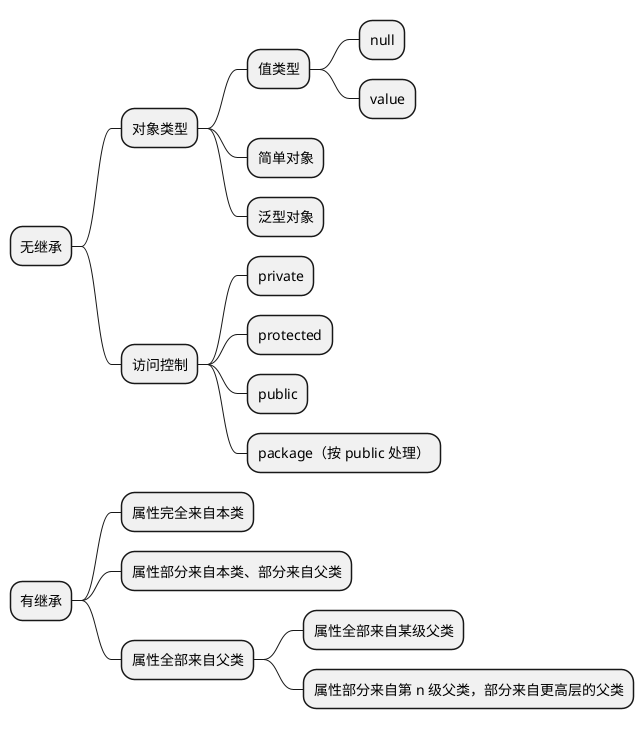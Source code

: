 @startmindmap
* 无继承
** 对象类型
*** 值类型
**** null
**** value
*** 简单对象
*** 泛型对象
** 访问控制
*** private
*** protected
*** public
*** package（按 public 处理）

* 有继承
** 属性完全来自本类
** 属性部分来自本类、部分来自父类
** 属性全部来自父类
*** 属性全部来自某级父类
*** 属性部分来自第 n 级父类，部分来自更高层的父类


@endmindmap